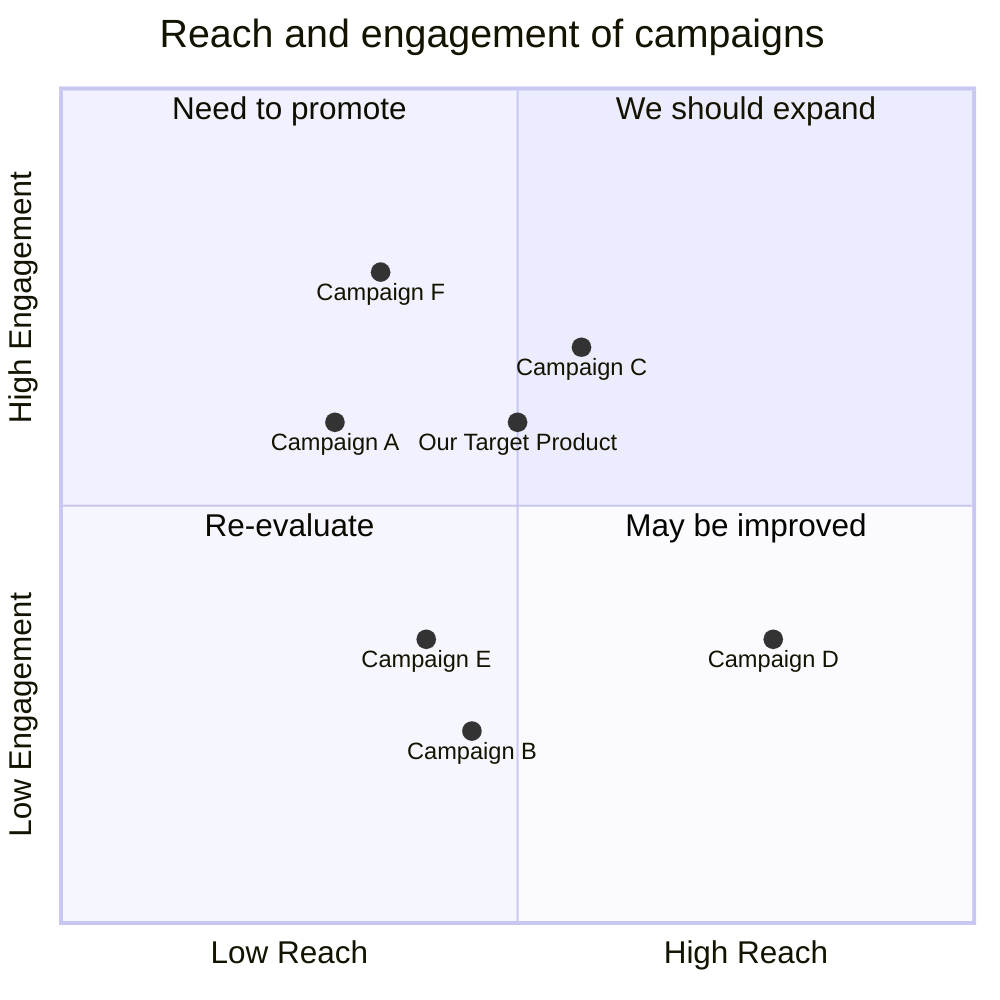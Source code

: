 quadrantChart
    title Reach and engagement of campaigns
    x-axis Low Reach --> High Reach
    y-axis Low Engagement --> High Engagement
    quadrant-1 We should expand
    quadrant-2 Need to promote
    quadrant-3 Re-evaluate
    quadrant-4 May be improved
    Campaign A: [0.3, 0.6]
    Campaign B: [0.45, 0.23]
    Campaign C: [0.57, 0.69]
    Campaign D: [0.78, 0.34]
    Campaign E: [0.40, 0.34]
    Campaign F: [0.35, 0.78]
    Our Target Product: [0.5, 0.6]